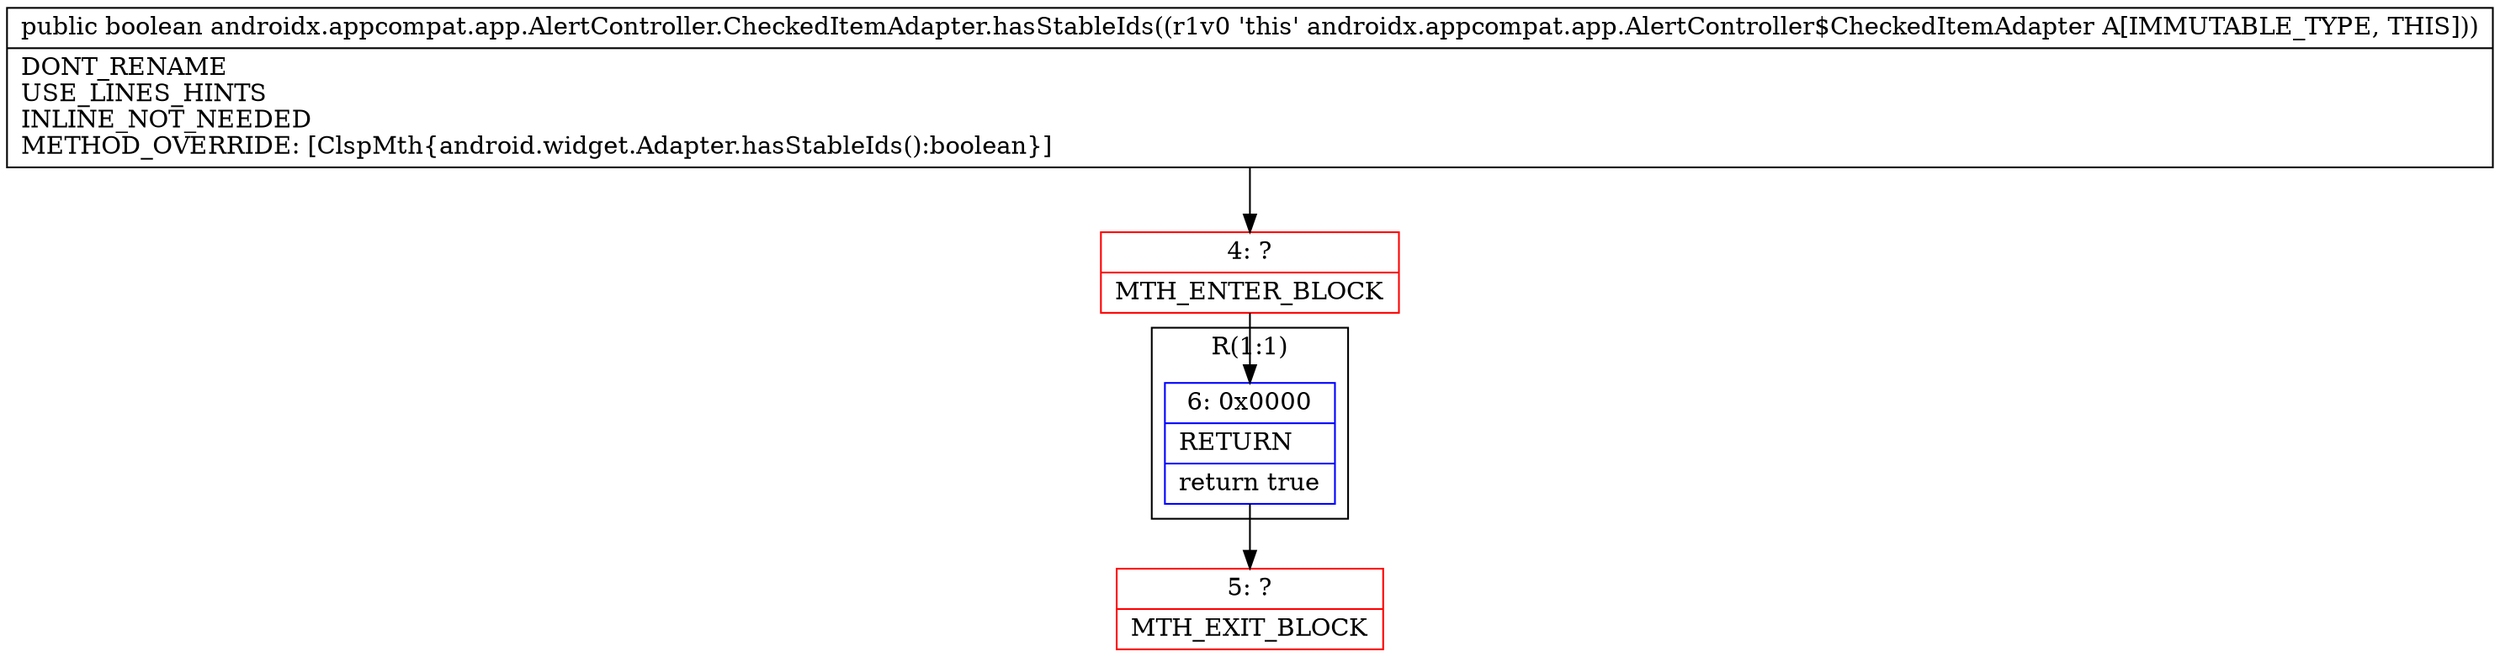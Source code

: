 digraph "CFG forandroidx.appcompat.app.AlertController.CheckedItemAdapter.hasStableIds()Z" {
subgraph cluster_Region_33572668 {
label = "R(1:1)";
node [shape=record,color=blue];
Node_6 [shape=record,label="{6\:\ 0x0000|RETURN\l|return true\l}"];
}
Node_4 [shape=record,color=red,label="{4\:\ ?|MTH_ENTER_BLOCK\l}"];
Node_5 [shape=record,color=red,label="{5\:\ ?|MTH_EXIT_BLOCK\l}"];
MethodNode[shape=record,label="{public boolean androidx.appcompat.app.AlertController.CheckedItemAdapter.hasStableIds((r1v0 'this' androidx.appcompat.app.AlertController$CheckedItemAdapter A[IMMUTABLE_TYPE, THIS]))  | DONT_RENAME\lUSE_LINES_HINTS\lINLINE_NOT_NEEDED\lMETHOD_OVERRIDE: [ClspMth\{android.widget.Adapter.hasStableIds():boolean\}]\l}"];
MethodNode -> Node_4;Node_6 -> Node_5;
Node_4 -> Node_6;
}

